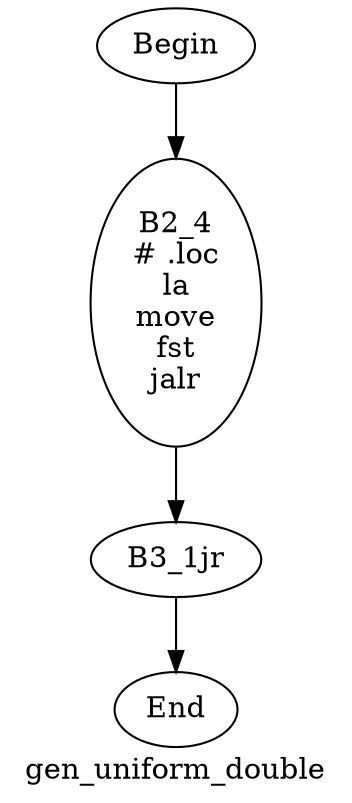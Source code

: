 digraph G{
	label = "gen_uniform_double"	style = "dashed";
	color = purple;
	Node0 [label = "Begin"];
	Node0 -> {Node2 }
	Node1 [label = "End"];
	Node1 -> {}
	Node2 [label = "B2_4\n# .loc\nla\nmove\nfst\njalr\n"];
	Node2 -> {Node3 }
	Node3 [label = "B3_1jr\n"];
	Node3 -> {Node1 }
}
